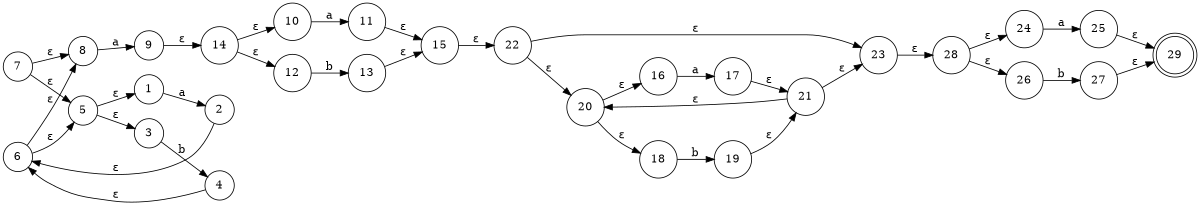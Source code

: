 digraph finite_state_machine {
	rankdir=LR size="8,5"
	node [shape=doublecircle]
	29
	node [shape=circle]
	1 -> 2 [label=a]
	node [shape=circle]
	2 -> 6 [label="ε"]
	node [shape=circle]
	3 -> 4 [label=b]
	node [shape=circle]
	4 -> 6 [label="ε"]
	node [shape=circle]
	5 -> 1 [label="ε"]
	5 -> 3 [label="ε"]
	node [shape=circle]
	6 -> 8 [label="ε"]
	6 -> 5 [label="ε"]
	node [shape=circle]
	7 -> 5 [label="ε"]
	7 -> 8 [label="ε"]
	node [shape=circle]
	8 -> 9 [label=a]
	node [shape=circle]
	9 -> 14 [label="ε"]
	node [shape=circle]
	10 -> 11 [label=a]
	node [shape=circle]
	11 -> 15 [label="ε"]
	node [shape=circle]
	12 -> 13 [label=b]
	node [shape=circle]
	13 -> 15 [label="ε"]
	node [shape=circle]
	14 -> 10 [label="ε"]
	14 -> 12 [label="ε"]
	node [shape=circle]
	15 -> 22 [label="ε"]
	node [shape=circle]
	16 -> 17 [label=a]
	node [shape=circle]
	17 -> 21 [label="ε"]
	node [shape=circle]
	18 -> 19 [label=b]
	node [shape=circle]
	19 -> 21 [label="ε"]
	node [shape=circle]
	20 -> 16 [label="ε"]
	20 -> 18 [label="ε"]
	node [shape=circle]
	21 -> 23 [label="ε"]
	21 -> 20 [label="ε"]
	node [shape=circle]
	22 -> 20 [label="ε"]
	22 -> 23 [label="ε"]
	node [shape=circle]
	23 -> 28 [label="ε"]
	node [shape=circle]
	24 -> 25 [label=a]
	node [shape=circle]
	25 -> 29 [label="ε"]
	node [shape=circle]
	26 -> 27 [label=b]
	node [shape=circle]
	27 -> 29 [label="ε"]
	node [shape=circle]
	28 -> 24 [label="ε"]
	28 -> 26 [label="ε"]
	node [shape=circle]
}
